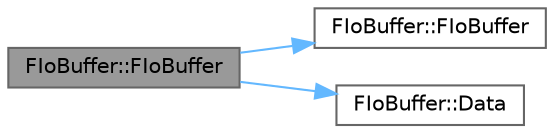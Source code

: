 digraph "FIoBuffer::FIoBuffer"
{
 // INTERACTIVE_SVG=YES
 // LATEX_PDF_SIZE
  bgcolor="transparent";
  edge [fontname=Helvetica,fontsize=10,labelfontname=Helvetica,labelfontsize=10];
  node [fontname=Helvetica,fontsize=10,shape=box,height=0.2,width=0.4];
  rankdir="LR";
  Node1 [id="Node000001",label="FIoBuffer::FIoBuffer",height=0.2,width=0.4,color="gray40", fillcolor="grey60", style="filled", fontcolor="black",tooltip=" "];
  Node1 -> Node2 [id="edge1_Node000001_Node000002",color="steelblue1",style="solid",tooltip=" "];
  Node2 [id="Node000002",label="FIoBuffer::FIoBuffer",height=0.2,width=0.4,color="grey40", fillcolor="white", style="filled",URL="$d2/dd8/classFIoBuffer.html#ab47bb8d99f8ed49f219f59d7dec854b4",tooltip=" "];
  Node1 -> Node3 [id="edge2_Node000001_Node000003",color="steelblue1",style="solid",tooltip=" "];
  Node3 [id="Node000003",label="FIoBuffer::Data",height=0.2,width=0.4,color="grey40", fillcolor="white", style="filled",URL="$d2/dd8/classFIoBuffer.html#a7eed906ac91411c6f78bb7250095c3f1",tooltip=" "];
}

